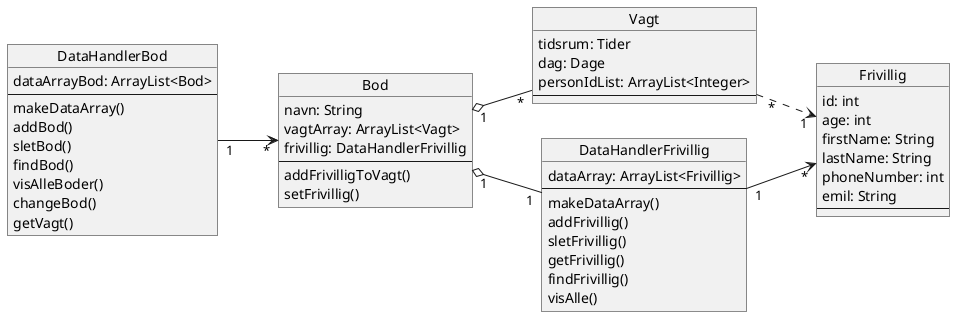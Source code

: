 @startuml
'https://plantuml.com/object-diagram
left to right direction

object Frivillig {
id: int
age: int
firstName: String
lastName: String
phoneNumber: int
emil: String
----

}
object Vagt {
tidsrum: Tider
dag: Dage
personIdList: ArrayList<Integer>
----
}
object Bod {
navn: String
vagtArray: ArrayList<Vagt>
frivillig: DataHandlerFrivillig
----
addFrivilligToVagt()
setFrivillig()
}
object DataHandlerBod {
dataArrayBod: ArrayList<Bod>
----
makeDataArray()
addBod()
sletBod()
findBod()
visAlleBoder()
changeBod()
getVagt()
}
object DataHandlerFrivillig {
dataArray: ArrayList<Frivillig>
----
makeDataArray()
addFrivillig()
sletFrivillig()
getFrivillig()
findFrivillig()
visAlle()

}

/' Herunder kommer pile '/

DataHandlerFrivillig "1"-->"         *" Frivillig
Bod "1" o-- "     1" DataHandlerFrivillig
Bod "1" o-- "*" Vagt
DataHandlerBod "1" --> "*" Bod
Vagt " *" ..> "1" Frivillig



@enduml